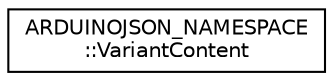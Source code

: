 digraph "Graphical Class Hierarchy"
{
 // LATEX_PDF_SIZE
  edge [fontname="Helvetica",fontsize="10",labelfontname="Helvetica",labelfontsize="10"];
  node [fontname="Helvetica",fontsize="10",shape=record];
  rankdir="LR";
  Node0 [label="ARDUINOJSON_NAMESPACE\l::VariantContent",height=0.2,width=0.4,color="black", fillcolor="white", style="filled",URL="$unionARDUINOJSON__NAMESPACE_1_1VariantContent.html",tooltip=" "];
}
